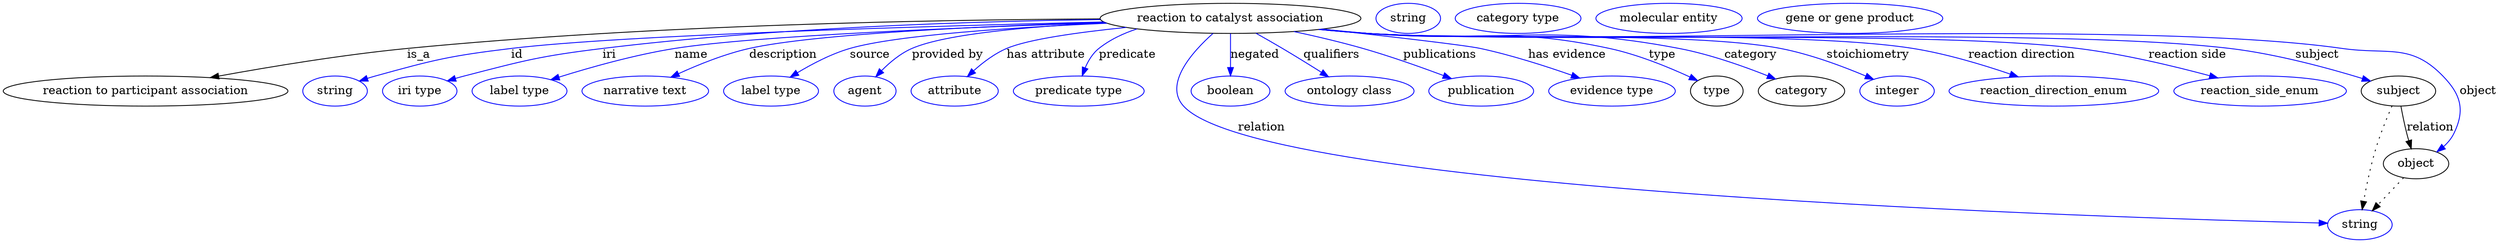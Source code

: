 digraph {
	graph [bb="0,0,2971.6,283"];
	node [label="\N"];
	"reaction to catalyst association"	[height=0.5,
		label="reaction to catalyst association",
		pos="1463.6,265",
		width=4.3149];
	"reaction to participant association"	[height=0.5,
		pos="169.63,178",
		width=4.7121];
	"reaction to catalyst association" -> "reaction to participant association"	[label=is_a,
		lp="495.63,221.5",
		pos="e,246.86,194.1 1308,264.36 1114.1,263.46 772.61,257.39 481.63,229 405.35,221.56 319.39,207.34 257.05,195.97"];
	id	[color=blue,
		height=0.5,
		label=string,
		pos="395.63,178",
		width=1.0652];
	"reaction to catalyst association" -> id	[color=blue,
		label=id,
		lp="612.63,221.5",
		pos="e,424.62,190 1312.5,260.75 1103.8,255.76 737.91,245.06 605.63,229 532.69,220.14 514.44,215.65 443.63,196 440.53,195.14 437.33,194.17 \
434.13,193.16",
		style=solid];
	iri	[color=blue,
		height=0.5,
		label="iri type",
		pos="496.63,178",
		width=1.2277];
	"reaction to catalyst association" -> iri	[color=blue,
		label=iri,
		lp="722.63,221.5",
		pos="e,529.55,190.19 1308.5,263.55 1156.6,261.52 918.95,254.06 714.63,229 640.41,219.9 622.02,214.78 549.63,196 546.26,195.12 542.78,\
194.16 539.3,193.14",
		style=solid];
	name	[color=blue,
		height=0.5,
		label="label type",
		pos="615.63,178",
		width=1.5707];
	"reaction to catalyst association" -> name	[color=blue,
		label=name,
		lp="820.63,221.5",
		pos="e,653.04,191.61 1314.9,259.8 1150.4,254.51 895.96,244.22 800.63,229 753.04,221.4 700.06,206.39 663.04,194.79",
		style=solid];
	description	[color=blue,
		height=0.5,
		label="narrative text",
		pos="765.63,178",
		width=2.0943];
	"reaction to catalyst association" -> description	[color=blue,
		label=description,
		lp="930.13,221.5",
		pos="e,796.08,194.51 1313.5,260.31 1171,255.81 967.3,246.54 889.63,229 860.35,222.39 829.01,209.69 805.16,198.75",
		style=solid];
	source	[color=blue,
		height=0.5,
		label="label type",
		pos="915.63,178",
		width=1.5707];
	"reaction to catalyst association" -> source	[color=blue,
		label=source,
		lp="1033.6,221.5",
		pos="e,938.43,194.59 1316.6,259.16 1206.4,254.32 1065.3,245.19 1009.6,229 987.57,222.59 964.76,210.61 947.14,199.98",
		style=solid];
	"provided by"	[color=blue,
		height=0.5,
		label=agent,
		pos="1027.6,178",
		width=1.0291];
	"reaction to catalyst association" -> "provided by"	[color=blue,
		label="provided by",
		lp="1126.1,221.5",
		pos="e,1040.5,195.04 1314.7,259.79 1226.5,255.47 1124.3,246.71 1083.6,229 1069.9,223.03 1057.2,212.37 1047.4,202.42",
		style=solid];
	"has attribute"	[color=blue,
		height=0.5,
		label=attribute,
		pos="1134.6,178",
		width=1.4443];
	"reaction to catalyst association" -> "has attribute"	[color=blue,
		label="has attribute",
		lp="1243.6,221.5",
		pos="e,1149.8,195.32 1339.1,254.17 1282.4,248.39 1222.4,240.02 1196.6,229 1182.1,222.78 1168.2,212.15 1157.2,202.29",
		style=solid];
	predicate	[color=blue,
		height=0.5,
		label="predicate type",
		pos="1282.6,178",
		width=2.1665];
	"reaction to catalyst association" -> predicate	[color=blue,
		label=predicate,
		lp="1340.6,221.5",
		pos="e,1286.8,196.29 1351.9,252.33 1335.6,247.01 1319.9,239.51 1306.6,229 1299.2,223.08 1293.9,214.28 1290.2,205.71",
		style=solid];
	relation	[color=blue,
		height=0.5,
		label=string,
		pos="2808.6,18",
		width=1.0652];
	"reaction to catalyst association" -> relation	[color=blue,
		label=relation,
		lp="1500.6,134.5",
		pos="e,2770.4,19.859 1442.7,246.97 1418.2,225 1383.7,186.46 1407.6,160 1500.4,57.439 2523.7,26.026 2760.1,20.113",
		style=solid];
	negated	[color=blue,
		height=0.5,
		label=boolean,
		pos="1463.6,178",
		width=1.2999];
	"reaction to catalyst association" -> negated	[color=blue,
		label=negated,
		lp="1492.6,221.5",
		pos="e,1463.6,196.18 1463.6,246.8 1463.6,235.16 1463.6,219.55 1463.6,206.24",
		style=solid];
	qualifiers	[color=blue,
		height=0.5,
		label="ontology class",
		pos="1604.6,178",
		width=2.1304];
	"reaction to catalyst association" -> qualifiers	[color=blue,
		label=qualifiers,
		lp="1584.1,221.5",
		pos="e,1579.9,195.09 1494.1,247.21 1504.2,241.54 1515.5,235.09 1525.6,229 1540.7,219.98 1557.2,209.64 1571.1,200.72",
		style=solid];
	publications	[color=blue,
		height=0.5,
		label=publication,
		pos="1761.6,178",
		width=1.7332];
	"reaction to catalyst association" -> publications	[color=blue,
		label=publications,
		lp="1712.6,221.5",
		pos="e,1726.4,192.98 1539.3,249.26 1565.5,243.61 1595,236.66 1621.6,229 1653.9,219.71 1689.5,206.96 1716.7,196.66",
		style=solid];
	"has evidence"	[color=blue,
		height=0.5,
		label="evidence type",
		pos="1917.6,178",
		width=2.0943];
	"reaction to catalyst association" -> "has evidence"	[color=blue,
		label="has evidence",
		lp="1864.1,221.5",
		pos="e,1879.2,193.53 1572.7,252.16 1649.7,243.64 1742.3,232.97 1760.6,229 1797.8,220.96 1838.8,207.76 1869.6,196.95",
		style=solid];
	type	[height=0.5,
		pos="2042.6,178",
		width=0.86659];
	"reaction to catalyst association" -> type	[color=blue,
		label=type,
		lp="1977.6,221.5",
		pos="e,2019.7,190.53 1572.7,252.14 1591.4,250.29 1610.6,248.5 1628.6,247 1755.6,236.47 1790.1,255.89 1914.6,229 1948.5,221.68 1985.2,\
206.54 2010.6,194.83",
		style=solid];
	category	[height=0.5,
		pos="2143.6,178",
		width=1.4263];
	"reaction to catalyst association" -> category	[color=blue,
		label=category,
		lp="2083.1,221.5",
		pos="e,2112.7,192.44 1571.8,252.01 1590.8,250.15 1610.3,248.39 1628.6,247 1792.4,234.58 1836.4,259.9 1997.6,229 2034.4,221.95 2074.5,\
207.71 2103.4,196.22",
		style=solid];
	stoichiometry	[color=blue,
		height=0.5,
		label=integer,
		pos="2257.6,178",
		width=1.2277];
	"reaction to catalyst association" -> stoichiometry	[color=blue,
		label=stoichiometry,
		lp="2223.1,221.5",
		pos="e,2229.6,191.99 1570.9,251.91 1590.1,250.04 1610,248.3 1628.6,247 1737.3,239.41 2011.7,249.69 2118.6,229 2154.2,222.12 2192.9,207.6 \
2220.4,195.97",
		style=solid];
	"reaction direction"	[color=blue,
		height=0.5,
		label=reaction_direction_enum,
		pos="2444.6,178",
		width=3.4664];
	"reaction to catalyst association" -> "reaction direction"	[color=blue,
		label="reaction direction",
		lp="2406.1,221.5",
		pos="e,2402.2,195 1570,251.85 1589.5,249.97 1609.7,248.24 1628.6,247 1772.4,237.61 2134.4,251.74 2276.6,229 2316.3,222.67 2359.6,209.59 \
2392.4,198.4",
		style=solid];
	"reaction side"	[color=blue,
		height=0.5,
		label=reaction_side_enum,
		pos="2689.6,178",
		width=2.8525];
	"reaction to catalyst association" -> "reaction side"	[color=blue,
		label="reaction side",
		lp="2603.1,221.5",
		pos="e,2639.1,193.81 1569.6,251.8 1589.2,249.9 1609.5,248.19 1628.6,247 1816.1,235.37 2287.3,252.3 2473.6,229 2527,222.33 2586.4,208.06 \
2629.4,196.47",
		style=solid];
	subject	[height=0.5,
		pos="2854.6,178",
		width=1.2277];
	"reaction to catalyst association" -> subject	[color=blue,
		label=subject,
		lp="2757.6,221.5",
		pos="e,2821.3,190.02 1569.2,251.78 1588.9,249.88 1609.4,248.16 1628.6,247 1856,233.31 2427.4,255.93 2653.6,229 2709.1,222.4 2771.3,205.4 \
2811.6,193.05",
		style=solid];
	object	[height=0.5,
		pos="2875.6,91",
		width=1.0832];
	"reaction to catalyst association" -> object	[color=blue,
		label=object,
		lp="2949.6,178",
		pos="e,2900.6,105.25 1569.2,251.75 1588.9,249.85 1609.4,248.14 1628.6,247 1885.8,231.79 2532.6,265.44 2787.6,229 2842.4,221.17 2869.2,\
235.74 2907.6,196 2929.3,173.58 2934.3,155.03 2920.6,127 2917.8,121.17 2913.4,116.02 2908.5,111.6",
		style=solid];
	association_type	[color=blue,
		height=0.5,
		label=string,
		pos="1675.6,265",
		width=1.0652];
	association_category	[color=blue,
		height=0.5,
		label="category type",
		pos="1806.6,265",
		width=2.0762];
	subject -> relation	[pos="e,2811.4,36.136 2847.1,160.24 2841.1,146.64 2833,126.88 2827.6,109 2821.4,88.265 2816.4,64.241 2813.1,46.231",
		style=dotted];
	subject -> object	[label=relation,
		lp="2892.6,134.5",
		pos="e,2869.9,108.98 2857.6,159.77 2859.4,150.09 2861.9,137.8 2864.6,127 2865.3,124.32 2866.1,121.53 2866.9,118.76"];
	"reaction to participant association_subject"	[color=blue,
		height=0.5,
		label="molecular entity",
		pos="1986.6,265",
		width=2.4192];
	object -> relation	[pos="e,2823.5,34.713 2860.8,74.243 2851.8,64.775 2840.3,52.56 2830.4,42.024",
		style=dotted];
	"reaction to catalyst association_object"	[color=blue,
		height=0.5,
		label="gene or gene product",
		pos="2202.6,265",
		width=3.0692];
}
